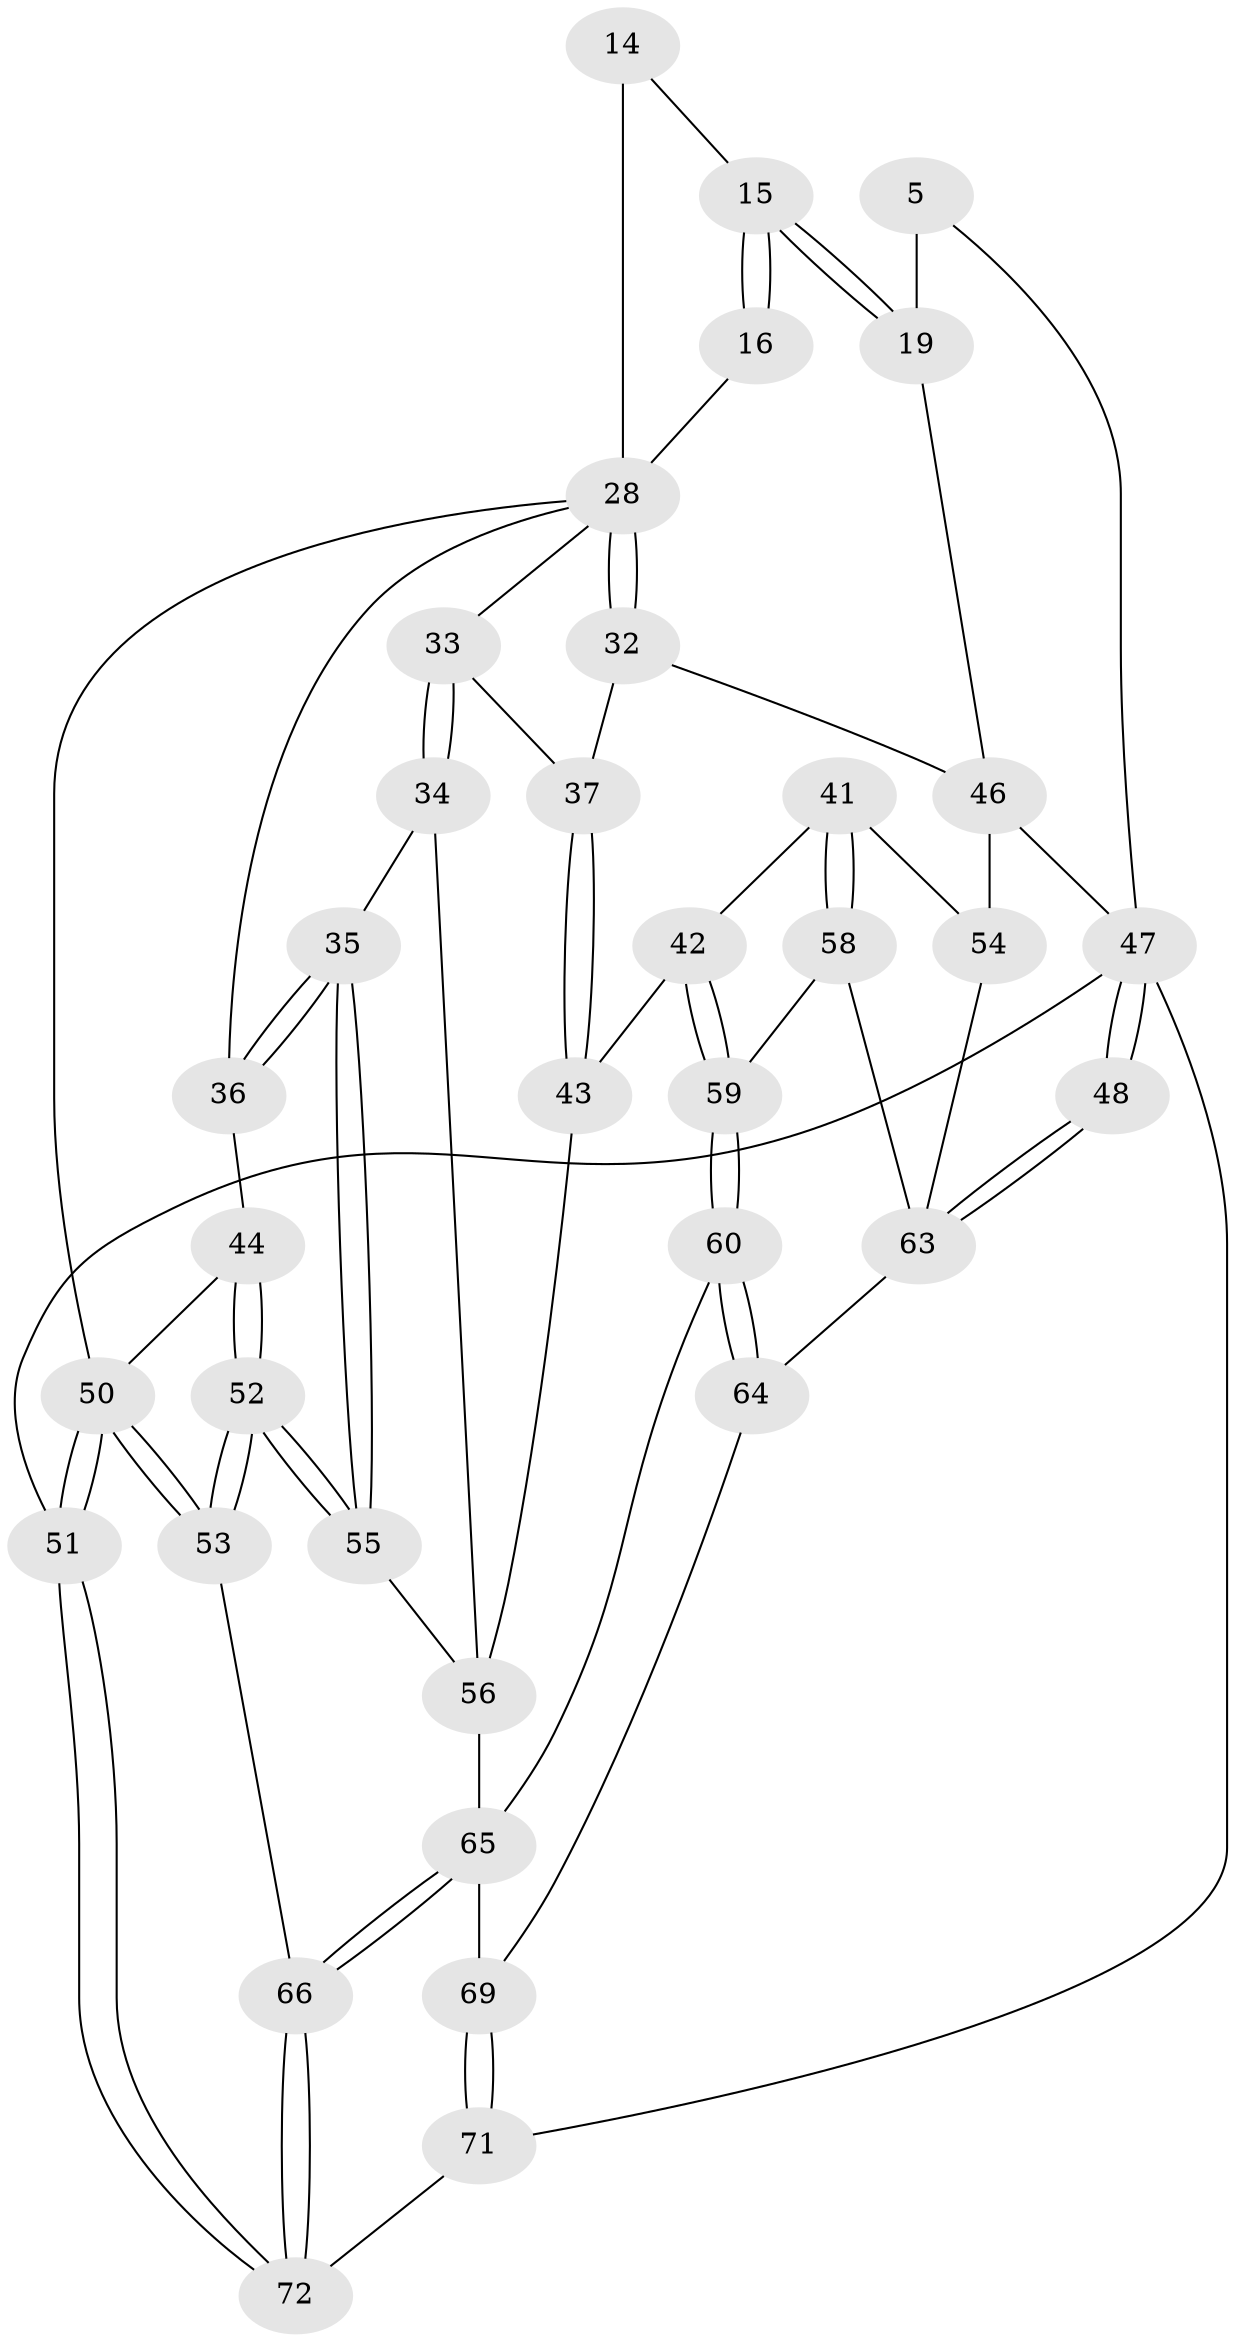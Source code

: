 // original degree distribution, {3: 0.027777777777777776, 4: 0.2916666666666667, 6: 0.2638888888888889, 5: 0.4166666666666667}
// Generated by graph-tools (version 1.1) at 2025/59/03/09/25 04:59:50]
// undirected, 36 vertices, 79 edges
graph export_dot {
graph [start="1"]
  node [color=gray90,style=filled];
  5 [pos="+1+0"];
  14 [pos="+0.415207641457756+0.23848590541595452",super="+9+13"];
  15 [pos="+0.7401309624680709+0.31322186493552634",super="+3+2+12"];
  16 [pos="+0.7366241370577301+0.3116517707310127"];
  19 [pos="+0.7455404402247529+0.31948918997312376",super="+18+17"];
  28 [pos="+0.4894204945716141+0.3047389491850034",super="+21+26+27"];
  32 [pos="+0.5786284269753186+0.4421304122593836"];
  33 [pos="+0.3581584508214532+0.4437412336606049"];
  34 [pos="+0.3331482259396022+0.4930601071701633"];
  35 [pos="+0.32970414079406984+0.4935729446878761"];
  36 [pos="+0.19775466434893332+0.47856444269381637",super="+23"];
  37 [pos="+0.5762281518105599+0.4442568999508965"];
  41 [pos="+0.589709501125266+0.6389902949671683"];
  42 [pos="+0.5732430240411309+0.6424213536476415"];
  43 [pos="+0.489263113711817+0.618652386877377"];
  44 [pos="+0.17240649460604565+0.49206978909838334",super="+24"];
  46 [pos="+0.9285300325509065+0.5220137125354009",super="+38+39"];
  47 [pos="+1+1",super="+6+45"];
  48 [pos="+1+0.9083137549168477"];
  50 [pos="+0+0.8429253599723878",super="+25+20+11"];
  51 [pos="+0+1",super="+7"];
  52 [pos="+0+0.7459348352510752"];
  53 [pos="+0+0.8345745837124824"];
  54 [pos="+0.7813764091208145+0.685720237665019",super="+40"];
  55 [pos="+0.22013551096953668+0.6951929788608258"];
  56 [pos="+0.4014914742372772+0.7345871422577412",super="+49"];
  58 [pos="+0.6942433971403418+0.7631986660158259"];
  59 [pos="+0.5983147615290605+0.7624234909328139"];
  60 [pos="+0.5747045004466007+0.8025711316804817"];
  63 [pos="+0.8360588736021342+0.8076472041921637",super="+57"];
  64 [pos="+0.6952408232321287+0.908437910890269"];
  65 [pos="+0.4046766415450828+0.8414566318769378",super="+62"];
  66 [pos="+0.3645701615965569+0.8999458171834415"];
  69 [pos="+0.5514045788205582+0.9474245820700272",super="+68"];
  71 [pos="+0.4496697566588821+1",super="+70"];
  72 [pos="+0.41208505050619465+1"];
  5 -- 47;
  5 -- 19 [weight=2];
  14 -- 15 [weight=2];
  14 -- 28 [weight=3];
  15 -- 16 [weight=2];
  15 -- 16;
  15 -- 19 [weight=2];
  15 -- 19;
  16 -- 28;
  19 -- 46 [weight=2];
  28 -- 32;
  28 -- 32;
  28 -- 33;
  28 -- 50;
  28 -- 36;
  32 -- 37;
  32 -- 46;
  33 -- 34;
  33 -- 34;
  33 -- 37;
  34 -- 35;
  34 -- 56;
  35 -- 36;
  35 -- 36;
  35 -- 55;
  35 -- 55;
  36 -- 44 [weight=2];
  37 -- 43;
  37 -- 43;
  41 -- 42;
  41 -- 58;
  41 -- 58;
  41 -- 54;
  42 -- 43;
  42 -- 59;
  42 -- 59;
  43 -- 56;
  44 -- 52;
  44 -- 52;
  44 -- 50;
  46 -- 54 [weight=2];
  46 -- 47 [weight=2];
  47 -- 48 [weight=2];
  47 -- 48;
  47 -- 51 [weight=2];
  47 -- 71;
  48 -- 63;
  48 -- 63;
  50 -- 51 [weight=3];
  50 -- 51;
  50 -- 53;
  50 -- 53;
  51 -- 72;
  51 -- 72;
  52 -- 53;
  52 -- 53;
  52 -- 55;
  52 -- 55;
  53 -- 66;
  54 -- 63;
  55 -- 56;
  56 -- 65;
  58 -- 59;
  58 -- 63;
  59 -- 60;
  59 -- 60;
  60 -- 64;
  60 -- 64;
  60 -- 65;
  63 -- 64;
  64 -- 69;
  65 -- 66;
  65 -- 66;
  65 -- 69 [weight=2];
  66 -- 72;
  66 -- 72;
  69 -- 71 [weight=2];
  69 -- 71;
  71 -- 72;
}
